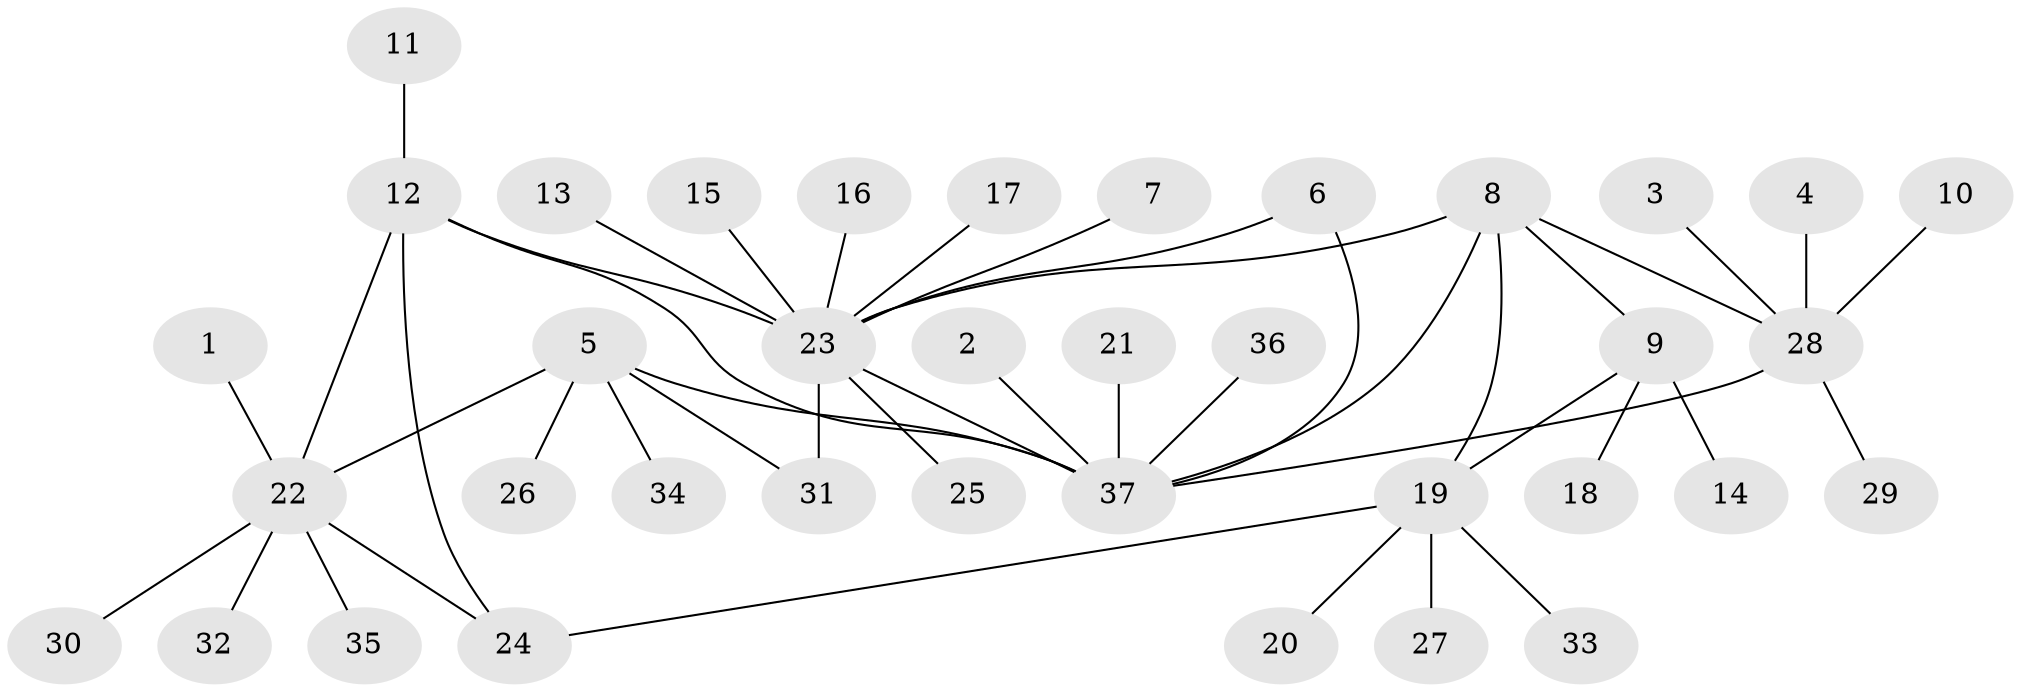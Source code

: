 // original degree distribution, {6: 0.04225352112676056, 9: 0.04225352112676056, 4: 0.04225352112676056, 8: 0.014084507042253521, 5: 0.028169014084507043, 7: 0.04225352112676056, 2: 0.16901408450704225, 1: 0.6056338028169014, 3: 0.014084507042253521}
// Generated by graph-tools (version 1.1) at 2025/50/03/09/25 03:50:34]
// undirected, 37 vertices, 45 edges
graph export_dot {
graph [start="1"]
  node [color=gray90,style=filled];
  1;
  2;
  3;
  4;
  5;
  6;
  7;
  8;
  9;
  10;
  11;
  12;
  13;
  14;
  15;
  16;
  17;
  18;
  19;
  20;
  21;
  22;
  23;
  24;
  25;
  26;
  27;
  28;
  29;
  30;
  31;
  32;
  33;
  34;
  35;
  36;
  37;
  1 -- 22 [weight=1.0];
  2 -- 37 [weight=1.0];
  3 -- 28 [weight=1.0];
  4 -- 28 [weight=1.0];
  5 -- 22 [weight=1.0];
  5 -- 26 [weight=1.0];
  5 -- 31 [weight=1.0];
  5 -- 34 [weight=1.0];
  5 -- 37 [weight=2.0];
  6 -- 23 [weight=1.0];
  6 -- 37 [weight=1.0];
  7 -- 23 [weight=1.0];
  8 -- 9 [weight=1.0];
  8 -- 19 [weight=1.0];
  8 -- 23 [weight=1.0];
  8 -- 28 [weight=1.0];
  8 -- 37 [weight=2.0];
  9 -- 14 [weight=1.0];
  9 -- 18 [weight=1.0];
  9 -- 19 [weight=1.0];
  10 -- 28 [weight=1.0];
  11 -- 12 [weight=1.0];
  12 -- 22 [weight=1.0];
  12 -- 23 [weight=1.0];
  12 -- 24 [weight=1.0];
  12 -- 37 [weight=1.0];
  13 -- 23 [weight=1.0];
  15 -- 23 [weight=1.0];
  16 -- 23 [weight=1.0];
  17 -- 23 [weight=1.0];
  19 -- 20 [weight=1.0];
  19 -- 24 [weight=1.0];
  19 -- 27 [weight=1.0];
  19 -- 33 [weight=1.0];
  21 -- 37 [weight=1.0];
  22 -- 24 [weight=1.0];
  22 -- 30 [weight=1.0];
  22 -- 32 [weight=1.0];
  22 -- 35 [weight=1.0];
  23 -- 25 [weight=1.0];
  23 -- 31 [weight=1.0];
  23 -- 37 [weight=2.0];
  28 -- 29 [weight=1.0];
  28 -- 37 [weight=1.0];
  36 -- 37 [weight=1.0];
}
